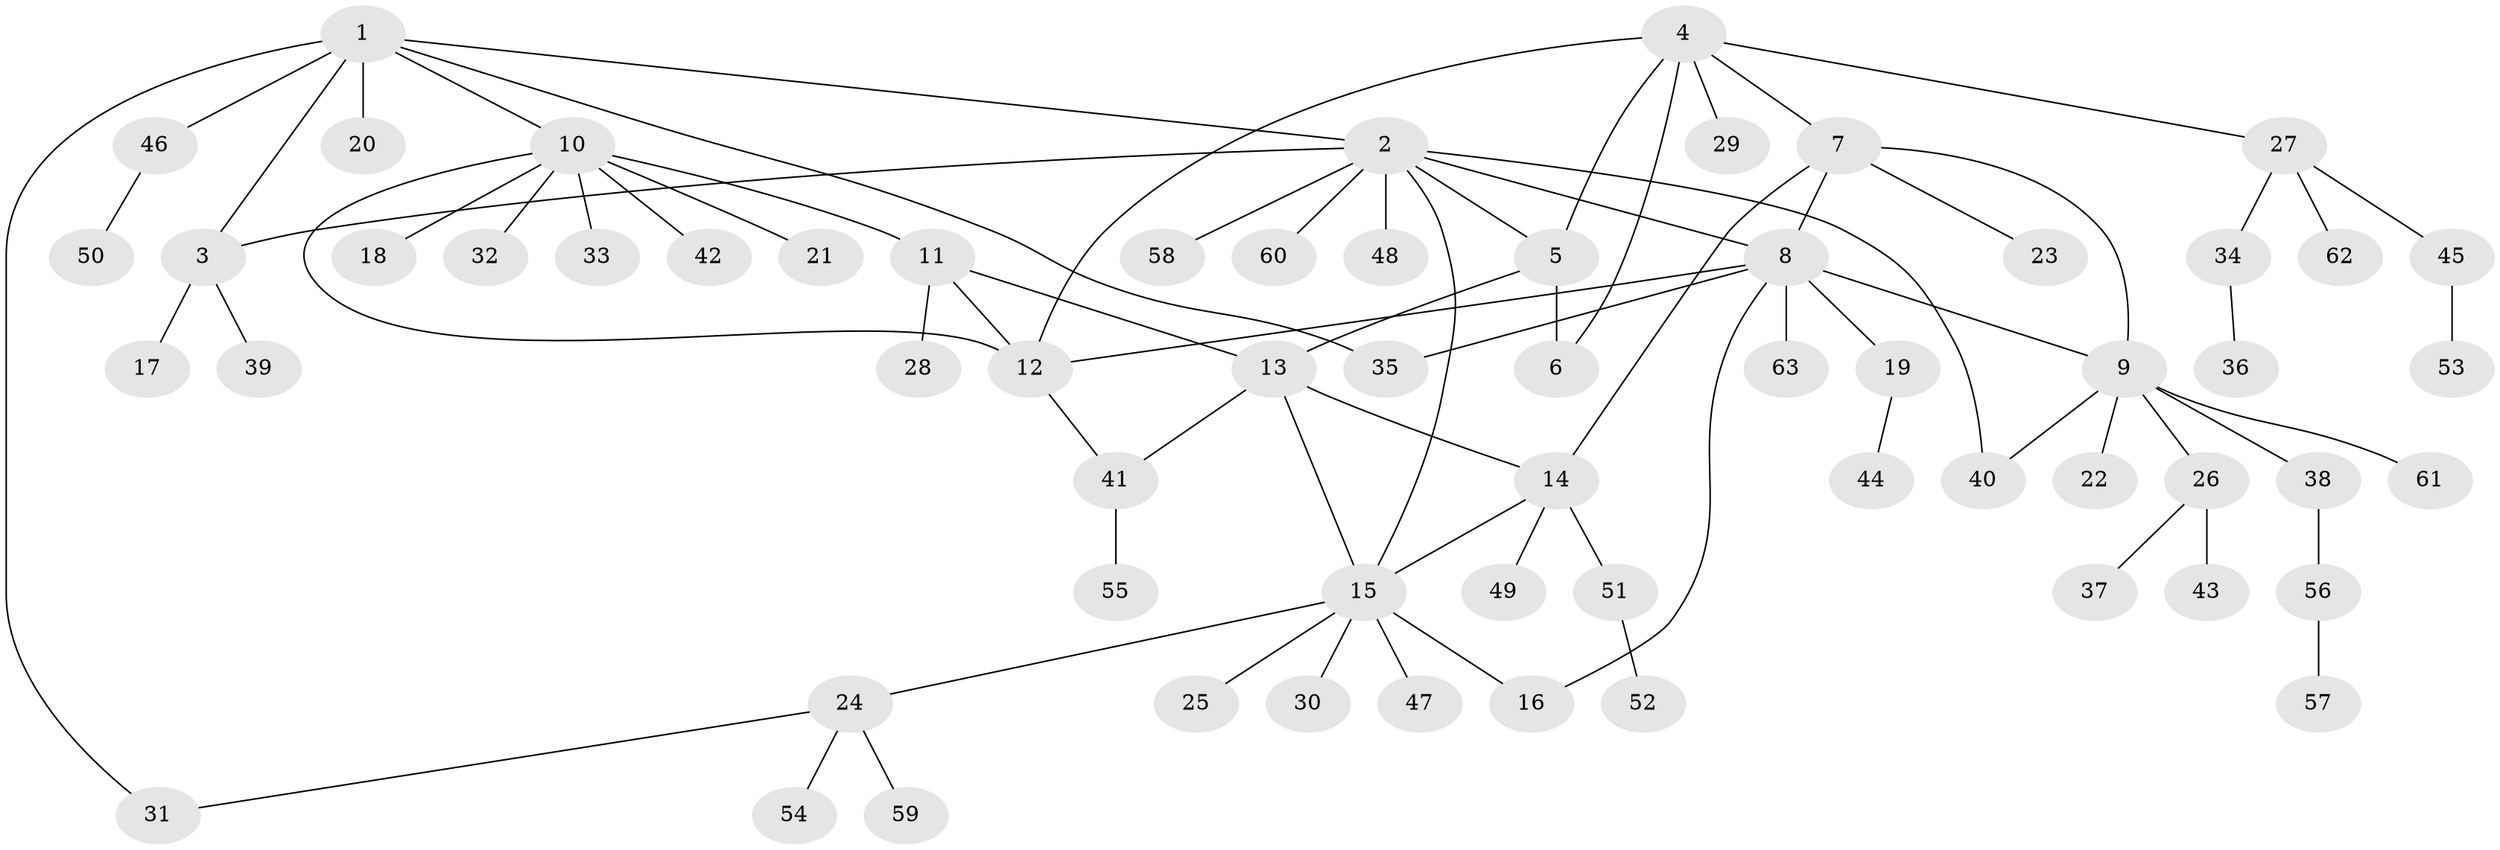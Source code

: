 // Generated by graph-tools (version 1.1) at 2025/11/02/27/25 16:11:34]
// undirected, 63 vertices, 78 edges
graph export_dot {
graph [start="1"]
  node [color=gray90,style=filled];
  1;
  2;
  3;
  4;
  5;
  6;
  7;
  8;
  9;
  10;
  11;
  12;
  13;
  14;
  15;
  16;
  17;
  18;
  19;
  20;
  21;
  22;
  23;
  24;
  25;
  26;
  27;
  28;
  29;
  30;
  31;
  32;
  33;
  34;
  35;
  36;
  37;
  38;
  39;
  40;
  41;
  42;
  43;
  44;
  45;
  46;
  47;
  48;
  49;
  50;
  51;
  52;
  53;
  54;
  55;
  56;
  57;
  58;
  59;
  60;
  61;
  62;
  63;
  1 -- 2;
  1 -- 3;
  1 -- 10;
  1 -- 20;
  1 -- 31;
  1 -- 35;
  1 -- 46;
  2 -- 3;
  2 -- 5;
  2 -- 8;
  2 -- 15;
  2 -- 40;
  2 -- 48;
  2 -- 58;
  2 -- 60;
  3 -- 17;
  3 -- 39;
  4 -- 5;
  4 -- 6;
  4 -- 7;
  4 -- 12;
  4 -- 27;
  4 -- 29;
  5 -- 6;
  5 -- 13;
  7 -- 8;
  7 -- 9;
  7 -- 14;
  7 -- 23;
  8 -- 9;
  8 -- 12;
  8 -- 16;
  8 -- 19;
  8 -- 35;
  8 -- 63;
  9 -- 22;
  9 -- 26;
  9 -- 38;
  9 -- 40;
  9 -- 61;
  10 -- 11;
  10 -- 12;
  10 -- 18;
  10 -- 21;
  10 -- 32;
  10 -- 33;
  10 -- 42;
  11 -- 12;
  11 -- 13;
  11 -- 28;
  12 -- 41;
  13 -- 14;
  13 -- 15;
  13 -- 41;
  14 -- 15;
  14 -- 49;
  14 -- 51;
  15 -- 16;
  15 -- 24;
  15 -- 25;
  15 -- 30;
  15 -- 47;
  19 -- 44;
  24 -- 31;
  24 -- 54;
  24 -- 59;
  26 -- 37;
  26 -- 43;
  27 -- 34;
  27 -- 45;
  27 -- 62;
  34 -- 36;
  38 -- 56;
  41 -- 55;
  45 -- 53;
  46 -- 50;
  51 -- 52;
  56 -- 57;
}
